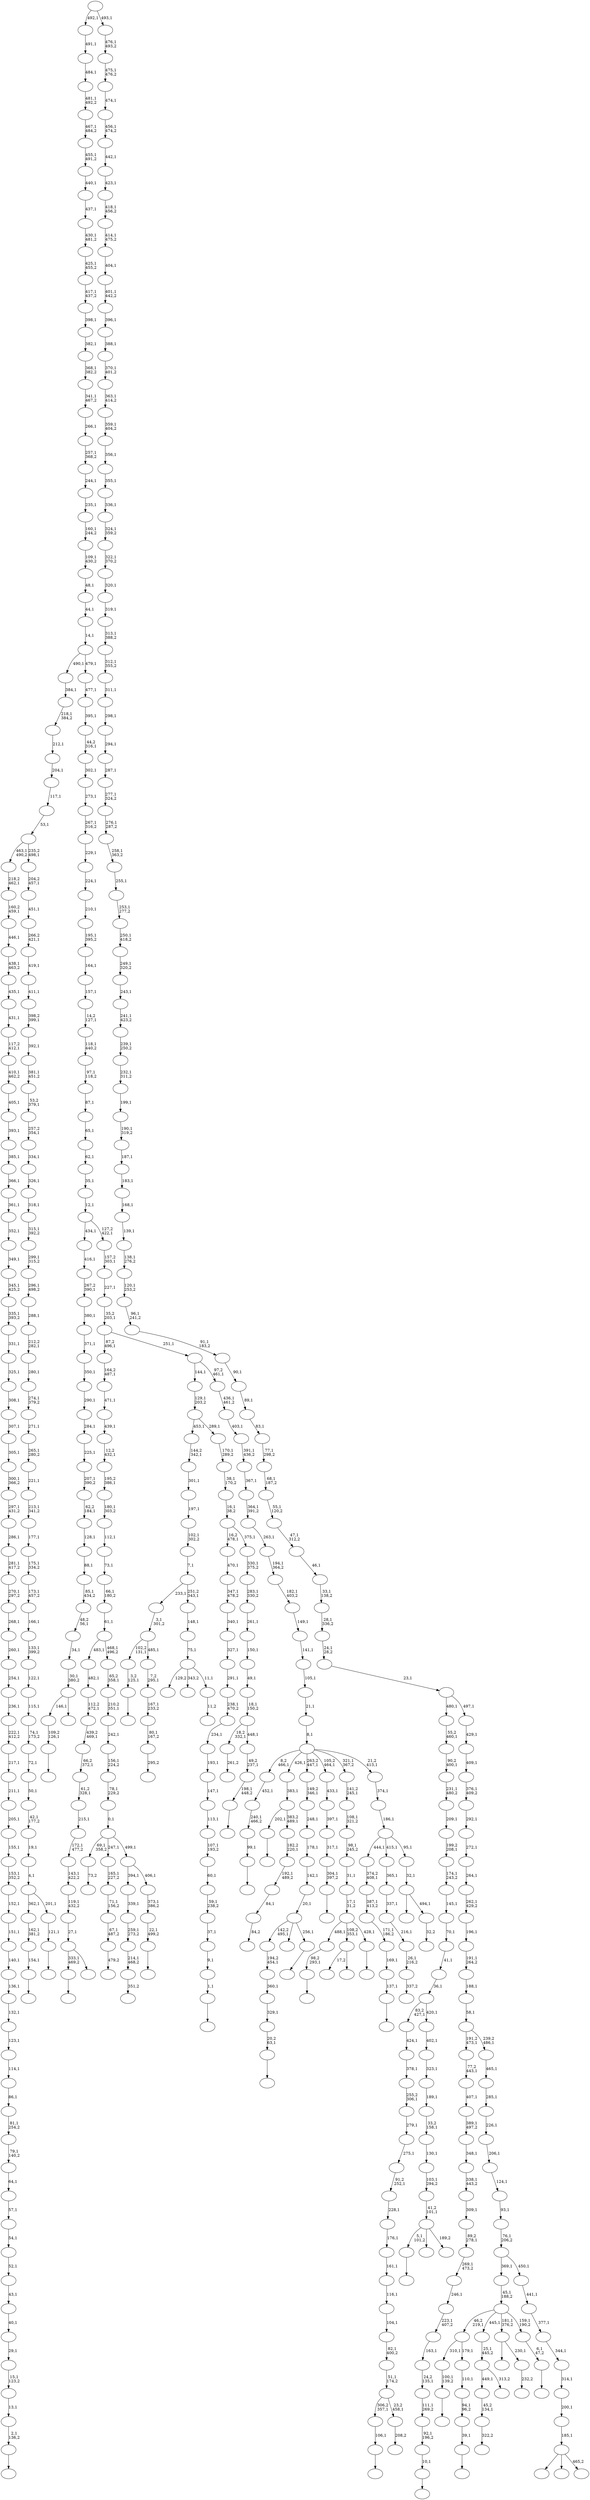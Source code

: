 digraph T {
	550 [label=""]
	549 [label=""]
	548 [label=""]
	547 [label=""]
	546 [label=""]
	545 [label=""]
	544 [label=""]
	543 [label=""]
	542 [label=""]
	541 [label=""]
	540 [label=""]
	539 [label=""]
	538 [label=""]
	537 [label=""]
	536 [label=""]
	535 [label=""]
	534 [label=""]
	533 [label=""]
	532 [label=""]
	531 [label=""]
	530 [label=""]
	529 [label=""]
	528 [label=""]
	527 [label=""]
	526 [label=""]
	525 [label=""]
	524 [label=""]
	523 [label=""]
	522 [label=""]
	521 [label=""]
	520 [label=""]
	519 [label=""]
	518 [label=""]
	517 [label=""]
	516 [label=""]
	515 [label=""]
	514 [label=""]
	513 [label=""]
	512 [label=""]
	511 [label=""]
	510 [label=""]
	509 [label=""]
	508 [label=""]
	507 [label=""]
	506 [label=""]
	505 [label=""]
	504 [label=""]
	503 [label=""]
	502 [label=""]
	501 [label=""]
	500 [label=""]
	499 [label=""]
	498 [label=""]
	497 [label=""]
	496 [label=""]
	495 [label=""]
	494 [label=""]
	493 [label=""]
	492 [label=""]
	491 [label=""]
	490 [label=""]
	489 [label=""]
	488 [label=""]
	487 [label=""]
	486 [label=""]
	485 [label=""]
	484 [label=""]
	483 [label=""]
	482 [label=""]
	481 [label=""]
	480 [label=""]
	479 [label=""]
	478 [label=""]
	477 [label=""]
	476 [label=""]
	475 [label=""]
	474 [label=""]
	473 [label=""]
	472 [label=""]
	471 [label=""]
	470 [label=""]
	469 [label=""]
	468 [label=""]
	467 [label=""]
	466 [label=""]
	465 [label=""]
	464 [label=""]
	463 [label=""]
	462 [label=""]
	461 [label=""]
	460 [label=""]
	459 [label=""]
	458 [label=""]
	457 [label=""]
	456 [label=""]
	455 [label=""]
	454 [label=""]
	453 [label=""]
	452 [label=""]
	451 [label=""]
	450 [label=""]
	449 [label=""]
	448 [label=""]
	447 [label=""]
	446 [label=""]
	445 [label=""]
	444 [label=""]
	443 [label=""]
	442 [label=""]
	441 [label=""]
	440 [label=""]
	439 [label=""]
	438 [label=""]
	437 [label=""]
	436 [label=""]
	435 [label=""]
	434 [label=""]
	433 [label=""]
	432 [label=""]
	431 [label=""]
	430 [label=""]
	429 [label=""]
	428 [label=""]
	427 [label=""]
	426 [label=""]
	425 [label=""]
	424 [label=""]
	423 [label=""]
	422 [label=""]
	421 [label=""]
	420 [label=""]
	419 [label=""]
	418 [label=""]
	417 [label=""]
	416 [label=""]
	415 [label=""]
	414 [label=""]
	413 [label=""]
	412 [label=""]
	411 [label=""]
	410 [label=""]
	409 [label=""]
	408 [label=""]
	407 [label=""]
	406 [label=""]
	405 [label=""]
	404 [label=""]
	403 [label=""]
	402 [label=""]
	401 [label=""]
	400 [label=""]
	399 [label=""]
	398 [label=""]
	397 [label=""]
	396 [label=""]
	395 [label=""]
	394 [label=""]
	393 [label=""]
	392 [label=""]
	391 [label=""]
	390 [label=""]
	389 [label=""]
	388 [label=""]
	387 [label=""]
	386 [label=""]
	385 [label=""]
	384 [label=""]
	383 [label=""]
	382 [label=""]
	381 [label=""]
	380 [label=""]
	379 [label=""]
	378 [label=""]
	377 [label=""]
	376 [label=""]
	375 [label=""]
	374 [label=""]
	373 [label=""]
	372 [label=""]
	371 [label=""]
	370 [label=""]
	369 [label=""]
	368 [label=""]
	367 [label=""]
	366 [label=""]
	365 [label=""]
	364 [label=""]
	363 [label=""]
	362 [label=""]
	361 [label=""]
	360 [label=""]
	359 [label=""]
	358 [label=""]
	357 [label=""]
	356 [label=""]
	355 [label=""]
	354 [label=""]
	353 [label=""]
	352 [label=""]
	351 [label=""]
	350 [label=""]
	349 [label=""]
	348 [label=""]
	347 [label=""]
	346 [label=""]
	345 [label=""]
	344 [label=""]
	343 [label=""]
	342 [label=""]
	341 [label=""]
	340 [label=""]
	339 [label=""]
	338 [label=""]
	337 [label=""]
	336 [label=""]
	335 [label=""]
	334 [label=""]
	333 [label=""]
	332 [label=""]
	331 [label=""]
	330 [label=""]
	329 [label=""]
	328 [label=""]
	327 [label=""]
	326 [label=""]
	325 [label=""]
	324 [label=""]
	323 [label=""]
	322 [label=""]
	321 [label=""]
	320 [label=""]
	319 [label=""]
	318 [label=""]
	317 [label=""]
	316 [label=""]
	315 [label=""]
	314 [label=""]
	313 [label=""]
	312 [label=""]
	311 [label=""]
	310 [label=""]
	309 [label=""]
	308 [label=""]
	307 [label=""]
	306 [label=""]
	305 [label=""]
	304 [label=""]
	303 [label=""]
	302 [label=""]
	301 [label=""]
	300 [label=""]
	299 [label=""]
	298 [label=""]
	297 [label=""]
	296 [label=""]
	295 [label=""]
	294 [label=""]
	293 [label=""]
	292 [label=""]
	291 [label=""]
	290 [label=""]
	289 [label=""]
	288 [label=""]
	287 [label=""]
	286 [label=""]
	285 [label=""]
	284 [label=""]
	283 [label=""]
	282 [label=""]
	281 [label=""]
	280 [label=""]
	279 [label=""]
	278 [label=""]
	277 [label=""]
	276 [label=""]
	275 [label=""]
	274 [label=""]
	273 [label=""]
	272 [label=""]
	271 [label=""]
	270 [label=""]
	269 [label=""]
	268 [label=""]
	267 [label=""]
	266 [label=""]
	265 [label=""]
	264 [label=""]
	263 [label=""]
	262 [label=""]
	261 [label=""]
	260 [label=""]
	259 [label=""]
	258 [label=""]
	257 [label=""]
	256 [label=""]
	255 [label=""]
	254 [label=""]
	253 [label=""]
	252 [label=""]
	251 [label=""]
	250 [label=""]
	249 [label=""]
	248 [label=""]
	247 [label=""]
	246 [label=""]
	245 [label=""]
	244 [label=""]
	243 [label=""]
	242 [label=""]
	241 [label=""]
	240 [label=""]
	239 [label=""]
	238 [label=""]
	237 [label=""]
	236 [label=""]
	235 [label=""]
	234 [label=""]
	233 [label=""]
	232 [label=""]
	231 [label=""]
	230 [label=""]
	229 [label=""]
	228 [label=""]
	227 [label=""]
	226 [label=""]
	225 [label=""]
	224 [label=""]
	223 [label=""]
	222 [label=""]
	221 [label=""]
	220 [label=""]
	219 [label=""]
	218 [label=""]
	217 [label=""]
	216 [label=""]
	215 [label=""]
	214 [label=""]
	213 [label=""]
	212 [label=""]
	211 [label=""]
	210 [label=""]
	209 [label=""]
	208 [label=""]
	207 [label=""]
	206 [label=""]
	205 [label=""]
	204 [label=""]
	203 [label=""]
	202 [label=""]
	201 [label=""]
	200 [label=""]
	199 [label=""]
	198 [label=""]
	197 [label=""]
	196 [label=""]
	195 [label=""]
	194 [label=""]
	193 [label=""]
	192 [label=""]
	191 [label=""]
	190 [label=""]
	189 [label=""]
	188 [label=""]
	187 [label=""]
	186 [label=""]
	185 [label=""]
	184 [label=""]
	183 [label=""]
	182 [label=""]
	181 [label=""]
	180 [label=""]
	179 [label=""]
	178 [label=""]
	177 [label=""]
	176 [label=""]
	175 [label=""]
	174 [label=""]
	173 [label=""]
	172 [label=""]
	171 [label=""]
	170 [label=""]
	169 [label=""]
	168 [label=""]
	167 [label=""]
	166 [label=""]
	165 [label=""]
	164 [label=""]
	163 [label=""]
	162 [label=""]
	161 [label=""]
	160 [label=""]
	159 [label=""]
	158 [label=""]
	157 [label=""]
	156 [label=""]
	155 [label=""]
	154 [label=""]
	153 [label=""]
	152 [label=""]
	151 [label=""]
	150 [label=""]
	149 [label=""]
	148 [label=""]
	147 [label=""]
	146 [label=""]
	145 [label=""]
	144 [label=""]
	143 [label=""]
	142 [label=""]
	141 [label=""]
	140 [label=""]
	139 [label=""]
	138 [label=""]
	137 [label=""]
	136 [label=""]
	135 [label=""]
	134 [label=""]
	133 [label=""]
	132 [label=""]
	131 [label=""]
	130 [label=""]
	129 [label=""]
	128 [label=""]
	127 [label=""]
	126 [label=""]
	125 [label=""]
	124 [label=""]
	123 [label=""]
	122 [label=""]
	121 [label=""]
	120 [label=""]
	119 [label=""]
	118 [label=""]
	117 [label=""]
	116 [label=""]
	115 [label=""]
	114 [label=""]
	113 [label=""]
	112 [label=""]
	111 [label=""]
	110 [label=""]
	109 [label=""]
	108 [label=""]
	107 [label=""]
	106 [label=""]
	105 [label=""]
	104 [label=""]
	103 [label=""]
	102 [label=""]
	101 [label=""]
	100 [label=""]
	99 [label=""]
	98 [label=""]
	97 [label=""]
	96 [label=""]
	95 [label=""]
	94 [label=""]
	93 [label=""]
	92 [label=""]
	91 [label=""]
	90 [label=""]
	89 [label=""]
	88 [label=""]
	87 [label=""]
	86 [label=""]
	85 [label=""]
	84 [label=""]
	83 [label=""]
	82 [label=""]
	81 [label=""]
	80 [label=""]
	79 [label=""]
	78 [label=""]
	77 [label=""]
	76 [label=""]
	75 [label=""]
	74 [label=""]
	73 [label=""]
	72 [label=""]
	71 [label=""]
	70 [label=""]
	69 [label=""]
	68 [label=""]
	67 [label=""]
	66 [label=""]
	65 [label=""]
	64 [label=""]
	63 [label=""]
	62 [label=""]
	61 [label=""]
	60 [label=""]
	59 [label=""]
	58 [label=""]
	57 [label=""]
	56 [label=""]
	55 [label=""]
	54 [label=""]
	53 [label=""]
	52 [label=""]
	51 [label=""]
	50 [label=""]
	49 [label=""]
	48 [label=""]
	47 [label=""]
	46 [label=""]
	45 [label=""]
	44 [label=""]
	43 [label=""]
	42 [label=""]
	41 [label=""]
	40 [label=""]
	39 [label=""]
	38 [label=""]
	37 [label=""]
	36 [label=""]
	35 [label=""]
	34 [label=""]
	33 [label=""]
	32 [label=""]
	31 [label=""]
	30 [label=""]
	29 [label=""]
	28 [label=""]
	27 [label=""]
	26 [label=""]
	25 [label=""]
	24 [label=""]
	23 [label=""]
	22 [label=""]
	21 [label=""]
	20 [label=""]
	19 [label=""]
	18 [label=""]
	17 [label=""]
	16 [label=""]
	15 [label=""]
	14 [label=""]
	13 [label=""]
	12 [label=""]
	11 [label=""]
	10 [label=""]
	9 [label=""]
	8 [label=""]
	7 [label=""]
	6 [label=""]
	5 [label=""]
	4 [label=""]
	3 [label=""]
	2 [label=""]
	1 [label=""]
	0 [label=""]
	548 -> 549 [label=""]
	547 -> 548 [label="3,2\n125,1"]
	544 -> 545 [label=""]
	542 -> 543 [label=""]
	541 -> 542 [label="100,1\n139,2"]
	539 -> 540 [label=""]
	538 -> 539 [label="2,1\n136,2"]
	537 -> 538 [label="13,1"]
	536 -> 537 [label="15,1\n123,2"]
	535 -> 536 [label="29,1"]
	534 -> 535 [label="40,1"]
	533 -> 534 [label="43,1"]
	532 -> 533 [label="52,1"]
	531 -> 532 [label="54,1"]
	530 -> 531 [label="57,1"]
	529 -> 530 [label="64,1"]
	528 -> 529 [label="79,1\n140,2"]
	527 -> 528 [label="81,1\n254,2"]
	526 -> 527 [label="86,1"]
	525 -> 526 [label="114,1"]
	524 -> 525 [label="123,1"]
	523 -> 524 [label="132,1"]
	522 -> 523 [label="136,1"]
	521 -> 522 [label="140,1"]
	520 -> 521 [label="151,1"]
	519 -> 520 [label="152,1"]
	518 -> 519 [label="153,1\n352,2"]
	517 -> 518 [label="155,1"]
	516 -> 517 [label="205,1"]
	515 -> 516 [label="211,1"]
	514 -> 515 [label="217,1"]
	513 -> 514 [label="222,1\n412,2"]
	512 -> 513 [label="236,1"]
	511 -> 512 [label="254,1"]
	510 -> 511 [label="260,1"]
	509 -> 510 [label="268,1"]
	508 -> 509 [label="270,1\n297,2"]
	507 -> 508 [label="281,1\n417,2"]
	506 -> 507 [label="286,1"]
	505 -> 506 [label="297,1\n431,2"]
	504 -> 505 [label="300,1\n366,2"]
	503 -> 504 [label="305,1"]
	502 -> 503 [label="307,1"]
	501 -> 502 [label="308,1"]
	500 -> 501 [label="325,1"]
	499 -> 500 [label="331,1"]
	498 -> 499 [label="335,1\n393,2"]
	497 -> 498 [label="345,1\n425,2"]
	496 -> 497 [label="349,1"]
	495 -> 496 [label="352,1"]
	494 -> 495 [label="361,1"]
	493 -> 494 [label="366,1"]
	492 -> 493 [label="385,1"]
	491 -> 492 [label="393,1"]
	490 -> 491 [label="405,1"]
	489 -> 490 [label="410,1\n462,2"]
	488 -> 489 [label="117,2\n412,1"]
	487 -> 488 [label="431,1"]
	486 -> 487 [label="435,1"]
	485 -> 486 [label="438,1\n463,2"]
	484 -> 485 [label="446,1"]
	483 -> 484 [label="160,2\n459,1"]
	482 -> 483 [label="218,2\n462,1"]
	478 -> 479 [label=""]
	477 -> 478 [label="106,1"]
	475 -> 476 [label=""]
	474 -> 475 [label="1,1"]
	473 -> 474 [label="9,1"]
	472 -> 473 [label="37,1"]
	471 -> 472 [label="59,1\n238,2"]
	470 -> 471 [label="60,1"]
	469 -> 470 [label="107,1\n193,2"]
	468 -> 469 [label="113,1"]
	467 -> 468 [label="147,1"]
	466 -> 467 [label="193,1"]
	465 -> 466 [label="234,1"]
	464 -> 465 [label="238,1\n470,2"]
	463 -> 464 [label="291,1"]
	462 -> 463 [label="327,1"]
	461 -> 462 [label="340,1"]
	460 -> 461 [label="347,1\n478,2"]
	459 -> 460 [label="470,1"]
	457 -> 458 [label=""]
	455 -> 456 [label=""]
	454 -> 455 [label="99,1"]
	453 -> 454 [label="240,1\n466,2"]
	452 -> 453 [label="452,1"]
	449 -> 450 [label=""]
	448 -> 449 [label="137,1"]
	447 -> 448 [label="169,1"]
	446 -> 447 [label="171,1\n186,2"]
	445 -> 446 [label="387,1\n413,2"]
	444 -> 445 [label="374,2\n408,1"]
	441 -> 442 [label=""]
	440 -> 441 [label="20,2\n63,1"]
	439 -> 440 [label="329,1"]
	438 -> 439 [label="360,1"]
	437 -> 438 [label="194,2\n454,1"]
	435 -> 436 [label="73,2"]
	433 -> 434 [label="351,2"]
	432 -> 433 [label="214,1\n468,2"]
	431 -> 432 [label="259,1\n273,2"]
	430 -> 431 [label="339,1"]
	428 -> 429 [label="295,2"]
	427 -> 428 [label="80,1\n167,2"]
	426 -> 427 [label="167,1\n233,2"]
	425 -> 426 [label="7,2\n295,1"]
	424 -> 547 [label="102,2\n131,1"]
	424 -> 425 [label="485,1"]
	423 -> 424 [label="3,1\n301,2"]
	420 -> 421 [label=""]
	418 -> 419 [label="11,2"]
	417 -> 550 [label="129,2"]
	417 -> 443 [label="343,2"]
	417 -> 418 [label="11,1"]
	416 -> 417 [label="75,1"]
	415 -> 416 [label="148,1"]
	414 -> 423 [label="233,1"]
	414 -> 415 [label="251,2\n343,1"]
	413 -> 414 [label="7,1"]
	412 -> 413 [label="102,1\n302,2"]
	411 -> 412 [label="197,1"]
	410 -> 411 [label="301,1"]
	409 -> 410 [label="144,2\n342,1"]
	407 -> 408 [label="208,2"]
	406 -> 477 [label="306,2\n357,1"]
	406 -> 407 [label="23,2\n458,1"]
	405 -> 406 [label="51,1\n174,2"]
	404 -> 405 [label="82,1\n400,2"]
	403 -> 404 [label="104,1"]
	402 -> 403 [label="116,1"]
	401 -> 402 [label="161,1"]
	400 -> 401 [label="176,1"]
	399 -> 400 [label="228,1"]
	398 -> 399 [label="91,2\n252,1"]
	397 -> 398 [label="275,1"]
	396 -> 397 [label="279,1"]
	395 -> 396 [label="255,2\n306,1"]
	394 -> 395 [label="378,1"]
	393 -> 394 [label="424,1"]
	391 -> 392 [label="337,2"]
	390 -> 391 [label="26,1\n216,2"]
	389 -> 390 [label="216,1"]
	388 -> 389 [label="337,1"]
	387 -> 388 [label="365,1"]
	385 -> 386 [label=""]
	384 -> 385 [label="98,2\n293,1"]
	382 -> 383 [label=""]
	381 -> 382 [label="39,1"]
	380 -> 381 [label="94,1\n96,2"]
	379 -> 380 [label="110,1"]
	378 -> 541 [label="310,1"]
	378 -> 379 [label="179,1"]
	376 -> 377 [label="322,2"]
	375 -> 376 [label="45,2\n134,1"]
	373 -> 374 [label="479,2"]
	372 -> 373 [label="67,1\n487,2"]
	371 -> 372 [label="71,1\n156,2"]
	370 -> 371 [label="165,1\n227,2"]
	368 -> 369 [label=""]
	367 -> 368 [label="10,1"]
	366 -> 367 [label="92,1\n196,2"]
	365 -> 366 [label="111,1\n269,2"]
	364 -> 365 [label="24,2\n135,1"]
	363 -> 364 [label="163,1"]
	362 -> 363 [label="223,1\n407,2"]
	361 -> 362 [label="246,1"]
	360 -> 361 [label="269,1\n473,2"]
	359 -> 360 [label="89,2\n278,1"]
	358 -> 359 [label="309,1"]
	357 -> 358 [label="338,1\n443,2"]
	356 -> 357 [label="348,1"]
	355 -> 356 [label="389,1\n497,2"]
	354 -> 355 [label="407,1"]
	353 -> 354 [label="77,2\n443,1"]
	351 -> 352 [label=""]
	350 -> 351 [label="154,1"]
	349 -> 350 [label="162,1\n381,2"]
	347 -> 348 [label=""]
	346 -> 347 [label="109,2\n126,1"]
	344 -> 345 [label="261,2"]
	342 -> 420 [label="333,1\n469,2"]
	342 -> 343 [label=""]
	341 -> 342 [label="27,1"]
	340 -> 341 [label="119,1\n432,2"]
	339 -> 340 [label="143,1\n422,2"]
	338 -> 339 [label="172,1\n477,2"]
	337 -> 338 [label="215,1"]
	336 -> 337 [label="61,2\n328,1"]
	335 -> 336 [label="66,2\n372,1"]
	334 -> 335 [label="439,2\n469,1"]
	333 -> 334 [label="112,2\n472,1"]
	332 -> 333 [label="482,1"]
	330 -> 331 [label="84,2"]
	329 -> 330 [label="84,1"]
	328 -> 329 [label="192,1\n489,2"]
	327 -> 328 [label="182,2\n220,1"]
	326 -> 457 [label="202,1"]
	326 -> 327 [label="383,2\n489,1"]
	325 -> 326 [label="383,1"]
	323 -> 324 [label=""]
	322 -> 323 [label="22,1\n499,2"]
	321 -> 322 [label="373,1\n386,2"]
	320 -> 430 [label="394,1"]
	320 -> 321 [label="406,1"]
	319 -> 435 [label="69,1\n358,2"]
	319 -> 370 [label="247,1"]
	319 -> 320 [label="499,1"]
	318 -> 319 [label="0,1"]
	317 -> 318 [label="78,1\n229,2"]
	316 -> 317 [label="156,1\n224,2"]
	315 -> 316 [label="242,1"]
	314 -> 315 [label="210,2\n351,1"]
	313 -> 314 [label="65,2\n358,1"]
	312 -> 332 [label="483,1"]
	312 -> 313 [label="468,1\n496,2"]
	311 -> 312 [label="61,1"]
	310 -> 311 [label="66,1\n180,2"]
	309 -> 310 [label="73,1"]
	308 -> 309 [label="112,1"]
	307 -> 308 [label="180,1\n303,2"]
	306 -> 307 [label="195,2\n386,1"]
	305 -> 306 [label="12,2\n432,1"]
	304 -> 305 [label="439,1"]
	303 -> 304 [label="471,1"]
	302 -> 303 [label="164,2\n487,1"]
	300 -> 301 [label=""]
	299 -> 437 [label="142,2\n495,1"]
	299 -> 422 [label=""]
	299 -> 300 [label="256,1"]
	298 -> 299 [label="20,1"]
	297 -> 298 [label="142,1"]
	296 -> 297 [label="178,1"]
	295 -> 296 [label="248,1"]
	294 -> 295 [label="149,2\n346,1"]
	292 -> 544 [label="5,1\n101,2"]
	292 -> 481 [label=""]
	292 -> 293 [label="189,2"]
	291 -> 292 [label="41,2\n101,1"]
	290 -> 291 [label="103,1\n294,2"]
	289 -> 290 [label="130,1"]
	288 -> 289 [label="33,2\n158,1"]
	287 -> 288 [label="189,1"]
	286 -> 287 [label="323,1"]
	285 -> 286 [label="402,1"]
	284 -> 393 [label="83,2\n427,1"]
	284 -> 285 [label="420,1"]
	283 -> 284 [label="36,1"]
	282 -> 283 [label="41,1"]
	281 -> 282 [label="70,1"]
	280 -> 281 [label="145,1"]
	279 -> 280 [label="174,1\n243,2"]
	278 -> 279 [label="199,2\n208,1"]
	277 -> 278 [label="209,1"]
	276 -> 277 [label="231,1\n480,2"]
	275 -> 276 [label="90,2\n400,1"]
	274 -> 275 [label="55,2\n460,1"]
	272 -> 273 [label=""]
	271 -> 272 [label="121,1"]
	270 -> 349 [label="362,1"]
	270 -> 271 [label="201,1"]
	269 -> 270 [label="4,1"]
	268 -> 269 [label="19,1"]
	267 -> 268 [label="42,1\n177,2"]
	266 -> 267 [label="50,1"]
	265 -> 266 [label="72,1"]
	264 -> 265 [label="74,1\n173,2"]
	263 -> 264 [label="115,1"]
	262 -> 263 [label="122,1"]
	261 -> 262 [label="133,1\n399,2"]
	260 -> 261 [label="166,1"]
	259 -> 260 [label="173,1\n457,2"]
	258 -> 259 [label="175,1\n334,2"]
	257 -> 258 [label="177,1"]
	256 -> 257 [label="213,1\n341,2"]
	255 -> 256 [label="221,1"]
	254 -> 255 [label="265,1\n280,2"]
	253 -> 254 [label="271,1"]
	252 -> 253 [label="274,1\n379,2"]
	251 -> 252 [label="280,1"]
	250 -> 251 [label="212,2\n282,1"]
	249 -> 250 [label="288,1"]
	248 -> 249 [label="296,1\n498,2"]
	247 -> 248 [label="299,1\n315,2"]
	246 -> 247 [label="315,1\n392,2"]
	245 -> 246 [label="318,1"]
	244 -> 245 [label="326,1"]
	243 -> 244 [label="334,1"]
	242 -> 243 [label="257,2\n354,1"]
	241 -> 242 [label="53,2\n379,1"]
	240 -> 241 [label="381,1\n451,2"]
	239 -> 240 [label="392,1"]
	238 -> 239 [label="398,2\n399,1"]
	237 -> 238 [label="411,1"]
	236 -> 237 [label="419,1"]
	235 -> 236 [label="266,2\n421,1"]
	234 -> 235 [label="451,1"]
	233 -> 234 [label="204,2\n457,1"]
	232 -> 482 [label="463,1\n490,2"]
	232 -> 233 [label="235,2\n498,1"]
	231 -> 232 [label="53,1"]
	230 -> 231 [label="117,1"]
	229 -> 230 [label="204,1"]
	228 -> 229 [label="212,1"]
	227 -> 228 [label="218,1\n384,2"]
	226 -> 227 [label="384,1"]
	224 -> 225 [label=""]
	223 -> 224 [label="198,1\n448,2"]
	222 -> 223 [label="49,2\n237,1"]
	221 -> 344 [label="18,2\n332,1"]
	221 -> 222 [label="448,1"]
	220 -> 221 [label="18,1\n150,2"]
	219 -> 220 [label="49,1"]
	218 -> 219 [label="150,1"]
	217 -> 218 [label="261,1"]
	216 -> 217 [label="283,1\n330,2"]
	215 -> 216 [label="330,1\n375,2"]
	214 -> 459 [label="16,2\n478,1"]
	214 -> 215 [label="375,1"]
	213 -> 214 [label="16,1\n38,2"]
	212 -> 213 [label="38,1\n170,2"]
	211 -> 212 [label="170,1\n289,2"]
	210 -> 409 [label="453,1"]
	210 -> 211 [label="289,1"]
	209 -> 210 [label="129,1\n203,2"]
	207 -> 375 [label="449,1"]
	207 -> 208 [label="313,2"]
	206 -> 207 [label="25,1\n445,2"]
	203 -> 204 [label=""]
	202 -> 203 [label="304,1\n397,2"]
	201 -> 202 [label="317,1"]
	200 -> 201 [label="397,1"]
	199 -> 200 [label="433,1"]
	197 -> 546 [label="17,2"]
	197 -> 198 [label=""]
	194 -> 346 [label="146,1"]
	194 -> 195 [label=""]
	193 -> 194 [label="30,1\n380,2"]
	192 -> 193 [label="34,1"]
	191 -> 192 [label="48,2\n56,1"]
	190 -> 191 [label="85,1\n434,2"]
	189 -> 190 [label="88,1"]
	188 -> 189 [label="128,1"]
	187 -> 188 [label="62,2\n184,1"]
	186 -> 187 [label="207,1\n390,2"]
	185 -> 186 [label="225,1"]
	184 -> 185 [label="284,1"]
	183 -> 184 [label="290,1"]
	182 -> 183 [label="350,1"]
	181 -> 182 [label="371,1"]
	180 -> 181 [label="380,1"]
	179 -> 180 [label="267,2\n390,1"]
	178 -> 179 [label="416,1"]
	176 -> 177 [label="232,2"]
	175 -> 205 [label=""]
	175 -> 176 [label="230,1"]
	173 -> 174 [label=""]
	172 -> 384 [label="488,1"]
	172 -> 197 [label="108,2\n353,1"]
	172 -> 173 [label="428,1"]
	171 -> 172 [label="17,1\n31,2"]
	170 -> 171 [label="31,1"]
	169 -> 170 [label="98,1\n245,2"]
	168 -> 169 [label="108,1\n321,2"]
	167 -> 168 [label="141,2\n245,1"]
	165 -> 166 [label=""]
	164 -> 165 [label="6,1\n47,2"]
	163 -> 378 [label="46,2\n219,1"]
	163 -> 206 [label="445,1"]
	163 -> 175 [label="181,1\n376,2"]
	163 -> 164 [label="159,1\n190,2"]
	162 -> 163 [label="45,1\n188,2"]
	160 -> 161 [label="32,2"]
	159 -> 451 [label=""]
	159 -> 160 [label="494,1"]
	158 -> 159 [label="32,1"]
	157 -> 444 [label="444,1"]
	157 -> 387 [label="415,1"]
	157 -> 158 [label="95,1"]
	156 -> 157 [label="186,1"]
	155 -> 156 [label="374,1"]
	154 -> 452 [label="8,2\n466,1"]
	154 -> 325 [label="426,1"]
	154 -> 294 [label="263,2\n447,1"]
	154 -> 199 [label="105,2\n464,1"]
	154 -> 167 [label="321,1\n367,2"]
	154 -> 155 [label="21,2\n413,1"]
	153 -> 154 [label="8,1"]
	152 -> 153 [label="21,1"]
	151 -> 152 [label="105,1"]
	150 -> 151 [label="141,1"]
	149 -> 150 [label="149,1"]
	148 -> 149 [label="182,1\n403,2"]
	147 -> 148 [label="194,1\n364,2"]
	146 -> 147 [label="263,1"]
	145 -> 146 [label="364,1\n391,2"]
	144 -> 145 [label="367,1"]
	143 -> 144 [label="391,1\n436,2"]
	142 -> 143 [label="403,1"]
	141 -> 142 [label="436,1\n461,2"]
	140 -> 209 [label="144,1"]
	140 -> 141 [label="97,2\n461,1"]
	139 -> 302 [label="87,2\n496,1"]
	139 -> 140 [label="251,1"]
	138 -> 139 [label="35,2\n203,1"]
	137 -> 138 [label="227,1"]
	136 -> 137 [label="157,2\n303,1"]
	135 -> 178 [label="434,1"]
	135 -> 136 [label="127,2\n422,1"]
	134 -> 135 [label="12,1"]
	133 -> 134 [label="35,1"]
	132 -> 133 [label="62,1"]
	131 -> 132 [label="65,1"]
	130 -> 131 [label="87,1"]
	129 -> 130 [label="97,1\n118,2"]
	128 -> 129 [label="118,1\n440,2"]
	127 -> 128 [label="14,2\n127,1"]
	126 -> 127 [label="157,1"]
	125 -> 126 [label="164,1"]
	124 -> 125 [label="195,1\n395,2"]
	123 -> 124 [label="210,1"]
	122 -> 123 [label="224,1"]
	121 -> 122 [label="229,1"]
	120 -> 121 [label="267,1\n316,2"]
	119 -> 120 [label="273,1"]
	118 -> 119 [label="302,1"]
	117 -> 118 [label="44,2\n316,1"]
	116 -> 117 [label="395,1"]
	115 -> 116 [label="477,1"]
	114 -> 226 [label="490,1"]
	114 -> 115 [label="479,1"]
	113 -> 114 [label="14,1"]
	112 -> 113 [label="44,1"]
	111 -> 112 [label="48,1"]
	110 -> 111 [label="109,1\n430,2"]
	109 -> 110 [label="160,1\n244,2"]
	108 -> 109 [label="235,1"]
	107 -> 108 [label="244,1"]
	106 -> 107 [label="257,1\n368,2"]
	105 -> 106 [label="266,1"]
	104 -> 105 [label="341,1\n467,2"]
	103 -> 104 [label="368,1\n382,2"]
	102 -> 103 [label="382,1"]
	101 -> 102 [label="398,1"]
	100 -> 101 [label="417,1\n437,2"]
	99 -> 100 [label="425,1\n455,2"]
	98 -> 99 [label="430,1\n481,2"]
	97 -> 98 [label="437,1"]
	96 -> 97 [label="440,1"]
	95 -> 96 [label="455,1\n491,2"]
	94 -> 95 [label="467,1\n484,2"]
	93 -> 94 [label="481,1\n492,2"]
	92 -> 93 [label="484,1"]
	91 -> 92 [label="491,1"]
	89 -> 480 [label=""]
	89 -> 196 [label=""]
	89 -> 90 [label="465,2"]
	88 -> 89 [label="185,1"]
	87 -> 88 [label="200,1"]
	86 -> 87 [label="314,1"]
	85 -> 86 [label="344,1"]
	84 -> 85 [label="377,1"]
	83 -> 84 [label="441,1"]
	82 -> 162 [label="369,1"]
	82 -> 83 [label="450,1"]
	81 -> 82 [label="76,1\n206,2"]
	80 -> 81 [label="93,1"]
	79 -> 80 [label="124,1"]
	78 -> 79 [label="206,1"]
	77 -> 78 [label="226,1"]
	76 -> 77 [label="285,1"]
	75 -> 76 [label="465,1"]
	74 -> 353 [label="191,2\n473,1"]
	74 -> 75 [label="239,2\n486,1"]
	73 -> 74 [label="58,1"]
	72 -> 73 [label="188,1"]
	71 -> 72 [label="191,1\n264,2"]
	70 -> 71 [label="196,1"]
	69 -> 70 [label="262,1\n429,2"]
	68 -> 69 [label="264,1"]
	67 -> 68 [label="272,1"]
	66 -> 67 [label="292,1"]
	65 -> 66 [label="376,1\n409,2"]
	64 -> 65 [label="409,1"]
	63 -> 64 [label="429,1"]
	62 -> 274 [label="480,1"]
	62 -> 63 [label="497,1"]
	61 -> 62 [label="23,1"]
	60 -> 61 [label="24,1\n28,2"]
	59 -> 60 [label="28,1\n336,2"]
	58 -> 59 [label="33,1\n138,2"]
	57 -> 58 [label="46,1"]
	56 -> 57 [label="47,1\n312,2"]
	55 -> 56 [label="55,1\n120,2"]
	54 -> 55 [label="68,1\n187,2"]
	53 -> 54 [label="77,1\n298,2"]
	52 -> 53 [label="83,1"]
	51 -> 52 [label="89,1"]
	50 -> 51 [label="90,1"]
	49 -> 50 [label="91,1\n183,2"]
	48 -> 49 [label="96,1\n241,2"]
	47 -> 48 [label="120,1\n253,2"]
	46 -> 47 [label="138,1\n276,2"]
	45 -> 46 [label="139,1"]
	44 -> 45 [label="168,1"]
	43 -> 44 [label="183,1"]
	42 -> 43 [label="187,1"]
	41 -> 42 [label="190,1\n319,2"]
	40 -> 41 [label="199,1"]
	39 -> 40 [label="232,1\n311,2"]
	38 -> 39 [label="239,1\n250,2"]
	37 -> 38 [label="241,1\n423,2"]
	36 -> 37 [label="243,1"]
	35 -> 36 [label="249,1\n320,2"]
	34 -> 35 [label="250,1\n418,2"]
	33 -> 34 [label="253,1\n277,2"]
	32 -> 33 [label="255,1"]
	31 -> 32 [label="258,1\n363,2"]
	30 -> 31 [label="276,1\n287,2"]
	29 -> 30 [label="277,1\n324,2"]
	28 -> 29 [label="287,1"]
	27 -> 28 [label="294,1"]
	26 -> 27 [label="298,1"]
	25 -> 26 [label="311,1"]
	24 -> 25 [label="312,1\n355,2"]
	23 -> 24 [label="313,1\n388,2"]
	22 -> 23 [label="319,1"]
	21 -> 22 [label="320,1"]
	20 -> 21 [label="322,1\n370,2"]
	19 -> 20 [label="324,1\n359,2"]
	18 -> 19 [label="336,1"]
	17 -> 18 [label="355,1"]
	16 -> 17 [label="356,1"]
	15 -> 16 [label="359,1\n404,2"]
	14 -> 15 [label="363,1\n414,2"]
	13 -> 14 [label="370,1\n401,2"]
	12 -> 13 [label="388,1"]
	11 -> 12 [label="396,1"]
	10 -> 11 [label="401,1\n442,2"]
	9 -> 10 [label="404,1"]
	8 -> 9 [label="414,1\n475,2"]
	7 -> 8 [label="418,1\n456,2"]
	6 -> 7 [label="423,1"]
	5 -> 6 [label="442,1"]
	4 -> 5 [label="456,1\n474,2"]
	3 -> 4 [label="474,1"]
	2 -> 3 [label="475,1\n476,2"]
	1 -> 2 [label="476,1\n493,2"]
	0 -> 91 [label="492,1"]
	0 -> 1 [label="493,1"]
}
